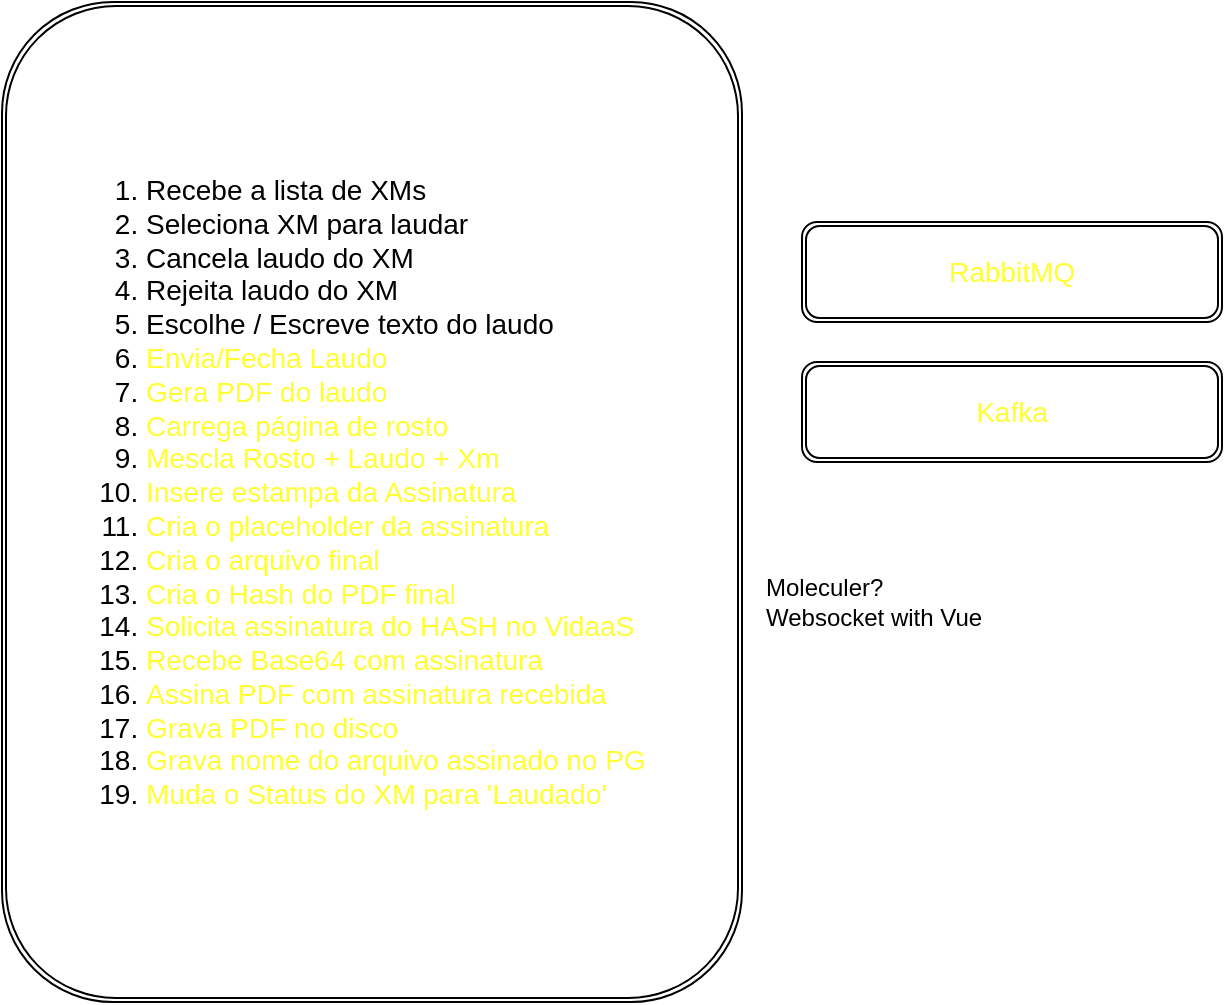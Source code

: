 <mxfile>
    <diagram id="hle60jEuqvI4T5JfpOeP" name="Page-1">
        <mxGraphModel dx="928" dy="544" grid="1" gridSize="10" guides="1" tooltips="1" connect="1" arrows="1" fold="1" page="1" pageScale="1" pageWidth="1200" pageHeight="1600" math="0" shadow="0">
            <root>
                <mxCell id="0"/>
                <mxCell id="1" parent="0"/>
                <mxCell id="75" value="&lt;ol style=&quot;font-size: 14px&quot;&gt;&lt;li style=&quot;font-size: 14px&quot;&gt;Recebe a lista de XMs&lt;/li&gt;&lt;li style=&quot;font-size: 14px&quot;&gt;Seleciona XM para laudar&lt;/li&gt;&lt;li style=&quot;font-size: 14px&quot;&gt;Cancela laudo do XM&lt;/li&gt;&lt;li style=&quot;font-size: 14px&quot;&gt;Rejeita laudo do XM&lt;/li&gt;&lt;li style=&quot;font-size: 14px&quot;&gt;Escolhe / Escreve texto do laudo&lt;/li&gt;&lt;li style=&quot;font-size: 14px&quot;&gt;&lt;font color=&quot;#ffff33&quot;&gt;Envia/Fecha Laudo&lt;/font&gt;&lt;/li&gt;&lt;li style=&quot;font-size: 14px&quot;&gt;&lt;font color=&quot;#ffff33&quot;&gt;Gera PDF do laudo&lt;/font&gt;&lt;/li&gt;&lt;li style=&quot;font-size: 14px&quot;&gt;&lt;font color=&quot;#ffff33&quot;&gt;Carrega página de rosto&lt;/font&gt;&lt;/li&gt;&lt;li style=&quot;font-size: 14px&quot;&gt;&lt;font color=&quot;#ffff33&quot;&gt;Mescla Rosto + Laudo + Xm&lt;/font&gt;&lt;/li&gt;&lt;li style=&quot;font-size: 14px&quot;&gt;&lt;font color=&quot;#ffff33&quot;&gt;Insere estampa da Assinatura&lt;/font&gt;&lt;/li&gt;&lt;li style=&quot;font-size: 14px&quot;&gt;&lt;font color=&quot;#ffff33&quot;&gt;Cria o placeholder da assinatura&lt;/font&gt;&lt;/li&gt;&lt;li style=&quot;font-size: 14px&quot;&gt;&lt;font color=&quot;#ffff33&quot;&gt;Cria o arquivo final&lt;/font&gt;&lt;/li&gt;&lt;li style=&quot;font-size: 14px&quot;&gt;&lt;font color=&quot;#ffff33&quot;&gt;Cria o Hash do PDF final&lt;/font&gt;&lt;/li&gt;&lt;li style=&quot;font-size: 14px&quot;&gt;&lt;font color=&quot;#ffff33&quot;&gt;Solicita assinatura do HASH no VidaaS&lt;/font&gt;&lt;/li&gt;&lt;li style=&quot;font-size: 14px&quot;&gt;&lt;font color=&quot;#ffff33&quot;&gt;Recebe Base64 com assinatura&lt;/font&gt;&lt;/li&gt;&lt;li style=&quot;font-size: 14px&quot;&gt;&lt;font color=&quot;#ffff33&quot;&gt;Assina PDF com assinatura recebida&lt;/font&gt;&lt;/li&gt;&lt;li style=&quot;font-size: 14px&quot;&gt;&lt;font color=&quot;#ffff33&quot;&gt;Grava PDF no disco&lt;/font&gt;&lt;/li&gt;&lt;li style=&quot;font-size: 14px&quot;&gt;&lt;font color=&quot;#ffff33&quot;&gt;Grava nome do arquivo assinado no PG&lt;/font&gt;&lt;/li&gt;&lt;li style=&quot;font-size: 14px&quot;&gt;&lt;font color=&quot;#ffff33&quot;&gt;Muda o Status do XM para 'Laudado'&lt;/font&gt;&lt;/li&gt;&lt;/ol&gt;" style="text;html=1;align=left;verticalAlign=middle;resizable=0;points=[];autosize=1;strokeColor=none;fillColor=none;fontSize=14;" parent="1" vertex="1">
                    <mxGeometry x="70" y="50" width="310" height="470" as="geometry"/>
                </mxCell>
                <mxCell id="91" value="" style="shape=ext;double=1;rounded=1;whiteSpace=wrap;html=1;fontSize=14;fontColor=#FFFF33;fillColor=none;" parent="1" vertex="1">
                    <mxGeometry x="40" y="40" width="370" height="500" as="geometry"/>
                </mxCell>
                <mxCell id="93" value="RabbitMQ" style="shape=ext;double=1;rounded=1;whiteSpace=wrap;html=1;fontSize=14;fontColor=#FFFF33;fillColor=none;" parent="1" vertex="1">
                    <mxGeometry x="440" y="150" width="210" height="50" as="geometry"/>
                </mxCell>
                <mxCell id="94" value="Kafka" style="shape=ext;double=1;rounded=1;whiteSpace=wrap;html=1;fontSize=14;fontColor=#FFFF33;fillColor=none;" parent="1" vertex="1">
                    <mxGeometry x="440" y="220" width="210" height="50" as="geometry"/>
                </mxCell>
                <mxCell id="95" value="Moleculer?&lt;br&gt;&lt;div style=&quot;&quot;&gt;&lt;span&gt;Websocket with Vue&lt;/span&gt;&lt;/div&gt;" style="text;html=1;align=left;verticalAlign=middle;resizable=0;points=[];autosize=1;strokeColor=none;fillColor=none;" vertex="1" parent="1">
                    <mxGeometry x="420" y="325" width="120" height="30" as="geometry"/>
                </mxCell>
            </root>
        </mxGraphModel>
    </diagram>
</mxfile>
